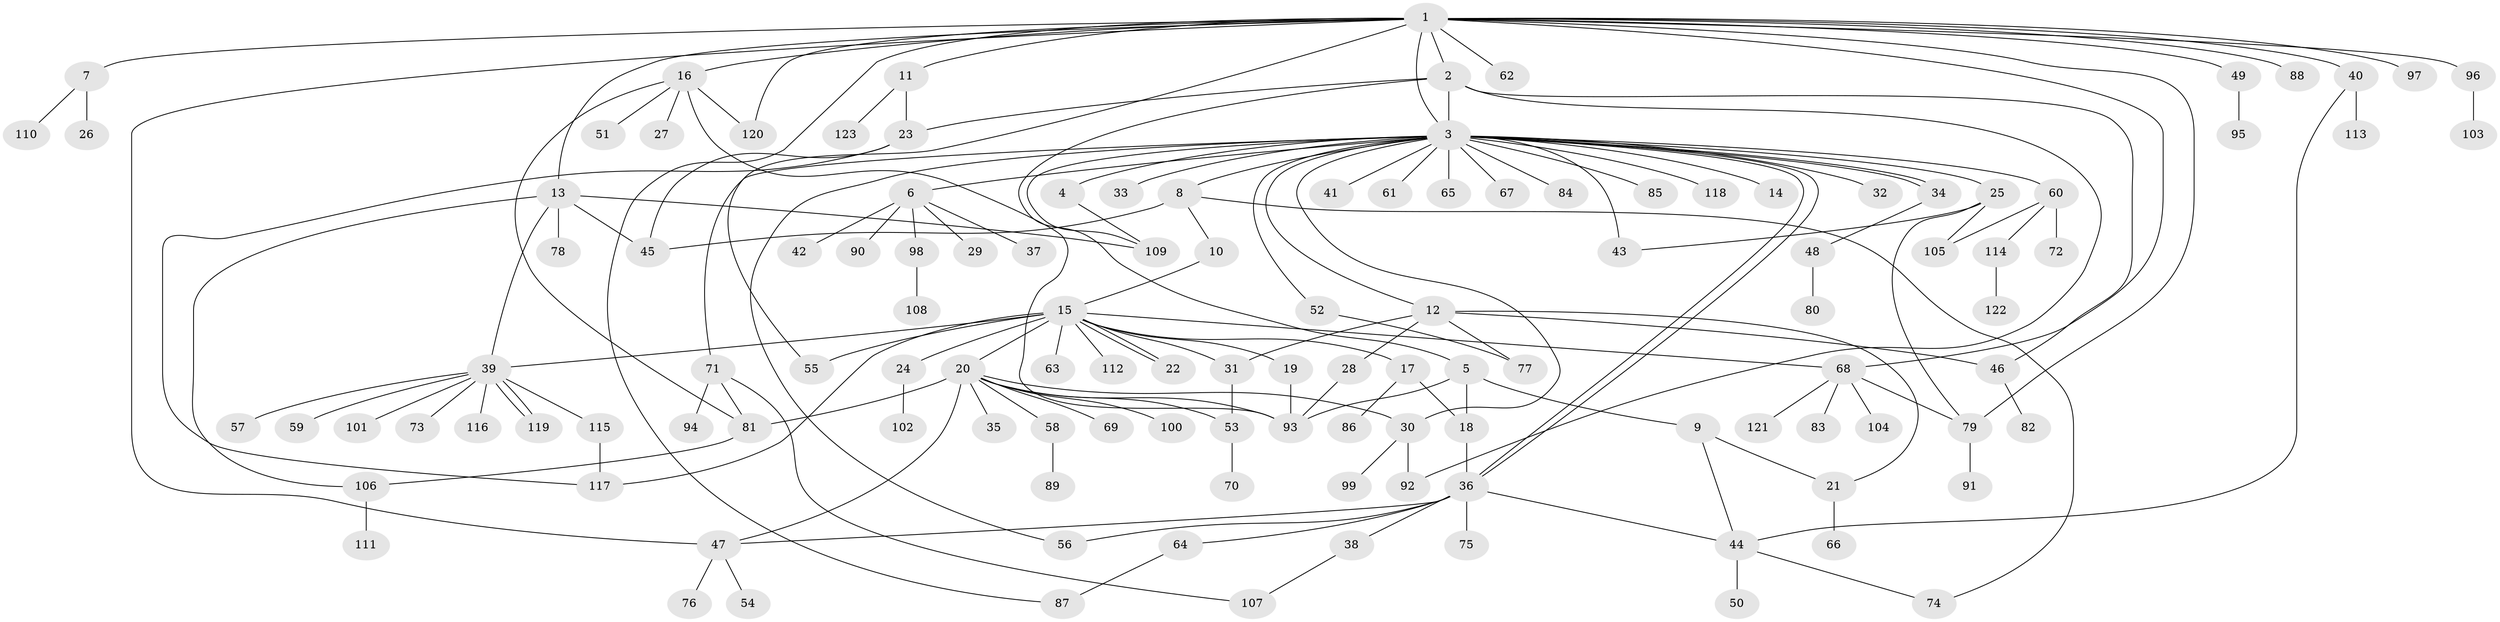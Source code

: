// coarse degree distribution, {17: 0.01639344262295082, 6: 0.04918032786885246, 25: 0.01639344262295082, 2: 0.16393442622950818, 3: 0.09836065573770492, 4: 0.06557377049180328, 10: 0.01639344262295082, 1: 0.5245901639344263, 24: 0.01639344262295082, 5: 0.03278688524590164}
// Generated by graph-tools (version 1.1) at 2025/18/03/04/25 18:18:08]
// undirected, 123 vertices, 166 edges
graph export_dot {
graph [start="1"]
  node [color=gray90,style=filled];
  1;
  2;
  3;
  4;
  5;
  6;
  7;
  8;
  9;
  10;
  11;
  12;
  13;
  14;
  15;
  16;
  17;
  18;
  19;
  20;
  21;
  22;
  23;
  24;
  25;
  26;
  27;
  28;
  29;
  30;
  31;
  32;
  33;
  34;
  35;
  36;
  37;
  38;
  39;
  40;
  41;
  42;
  43;
  44;
  45;
  46;
  47;
  48;
  49;
  50;
  51;
  52;
  53;
  54;
  55;
  56;
  57;
  58;
  59;
  60;
  61;
  62;
  63;
  64;
  65;
  66;
  67;
  68;
  69;
  70;
  71;
  72;
  73;
  74;
  75;
  76;
  77;
  78;
  79;
  80;
  81;
  82;
  83;
  84;
  85;
  86;
  87;
  88;
  89;
  90;
  91;
  92;
  93;
  94;
  95;
  96;
  97;
  98;
  99;
  100;
  101;
  102;
  103;
  104;
  105;
  106;
  107;
  108;
  109;
  110;
  111;
  112;
  113;
  114;
  115;
  116;
  117;
  118;
  119;
  120;
  121;
  122;
  123;
  1 -- 2;
  1 -- 3;
  1 -- 7;
  1 -- 11;
  1 -- 13;
  1 -- 16;
  1 -- 40;
  1 -- 47;
  1 -- 49;
  1 -- 55;
  1 -- 62;
  1 -- 68;
  1 -- 79;
  1 -- 87;
  1 -- 88;
  1 -- 96;
  1 -- 97;
  1 -- 120;
  2 -- 3;
  2 -- 5;
  2 -- 23;
  2 -- 46;
  2 -- 92;
  3 -- 4;
  3 -- 6;
  3 -- 8;
  3 -- 12;
  3 -- 14;
  3 -- 25;
  3 -- 30;
  3 -- 32;
  3 -- 33;
  3 -- 34;
  3 -- 34;
  3 -- 36;
  3 -- 36;
  3 -- 41;
  3 -- 43;
  3 -- 52;
  3 -- 56;
  3 -- 60;
  3 -- 61;
  3 -- 65;
  3 -- 67;
  3 -- 71;
  3 -- 84;
  3 -- 85;
  3 -- 109;
  3 -- 118;
  4 -- 109;
  5 -- 9;
  5 -- 18;
  5 -- 93;
  6 -- 29;
  6 -- 37;
  6 -- 42;
  6 -- 90;
  6 -- 98;
  7 -- 26;
  7 -- 110;
  8 -- 10;
  8 -- 45;
  8 -- 74;
  9 -- 21;
  9 -- 44;
  10 -- 15;
  11 -- 23;
  11 -- 123;
  12 -- 21;
  12 -- 28;
  12 -- 31;
  12 -- 46;
  12 -- 77;
  13 -- 39;
  13 -- 45;
  13 -- 78;
  13 -- 106;
  13 -- 109;
  15 -- 17;
  15 -- 19;
  15 -- 20;
  15 -- 22;
  15 -- 22;
  15 -- 24;
  15 -- 31;
  15 -- 39;
  15 -- 55;
  15 -- 63;
  15 -- 68;
  15 -- 112;
  15 -- 117;
  16 -- 27;
  16 -- 51;
  16 -- 81;
  16 -- 93;
  16 -- 120;
  17 -- 18;
  17 -- 86;
  18 -- 36;
  19 -- 93;
  20 -- 30;
  20 -- 35;
  20 -- 47;
  20 -- 53;
  20 -- 58;
  20 -- 69;
  20 -- 81;
  20 -- 93;
  20 -- 100;
  21 -- 66;
  23 -- 45;
  23 -- 117;
  24 -- 102;
  25 -- 43;
  25 -- 79;
  25 -- 105;
  28 -- 93;
  30 -- 92;
  30 -- 99;
  31 -- 53;
  34 -- 48;
  36 -- 38;
  36 -- 44;
  36 -- 47;
  36 -- 56;
  36 -- 64;
  36 -- 75;
  38 -- 107;
  39 -- 57;
  39 -- 59;
  39 -- 73;
  39 -- 101;
  39 -- 115;
  39 -- 116;
  39 -- 119;
  39 -- 119;
  40 -- 44;
  40 -- 113;
  44 -- 50;
  44 -- 74;
  46 -- 82;
  47 -- 54;
  47 -- 76;
  48 -- 80;
  49 -- 95;
  52 -- 77;
  53 -- 70;
  58 -- 89;
  60 -- 72;
  60 -- 105;
  60 -- 114;
  64 -- 87;
  68 -- 79;
  68 -- 83;
  68 -- 104;
  68 -- 121;
  71 -- 81;
  71 -- 94;
  71 -- 107;
  79 -- 91;
  81 -- 106;
  96 -- 103;
  98 -- 108;
  106 -- 111;
  114 -- 122;
  115 -- 117;
}
